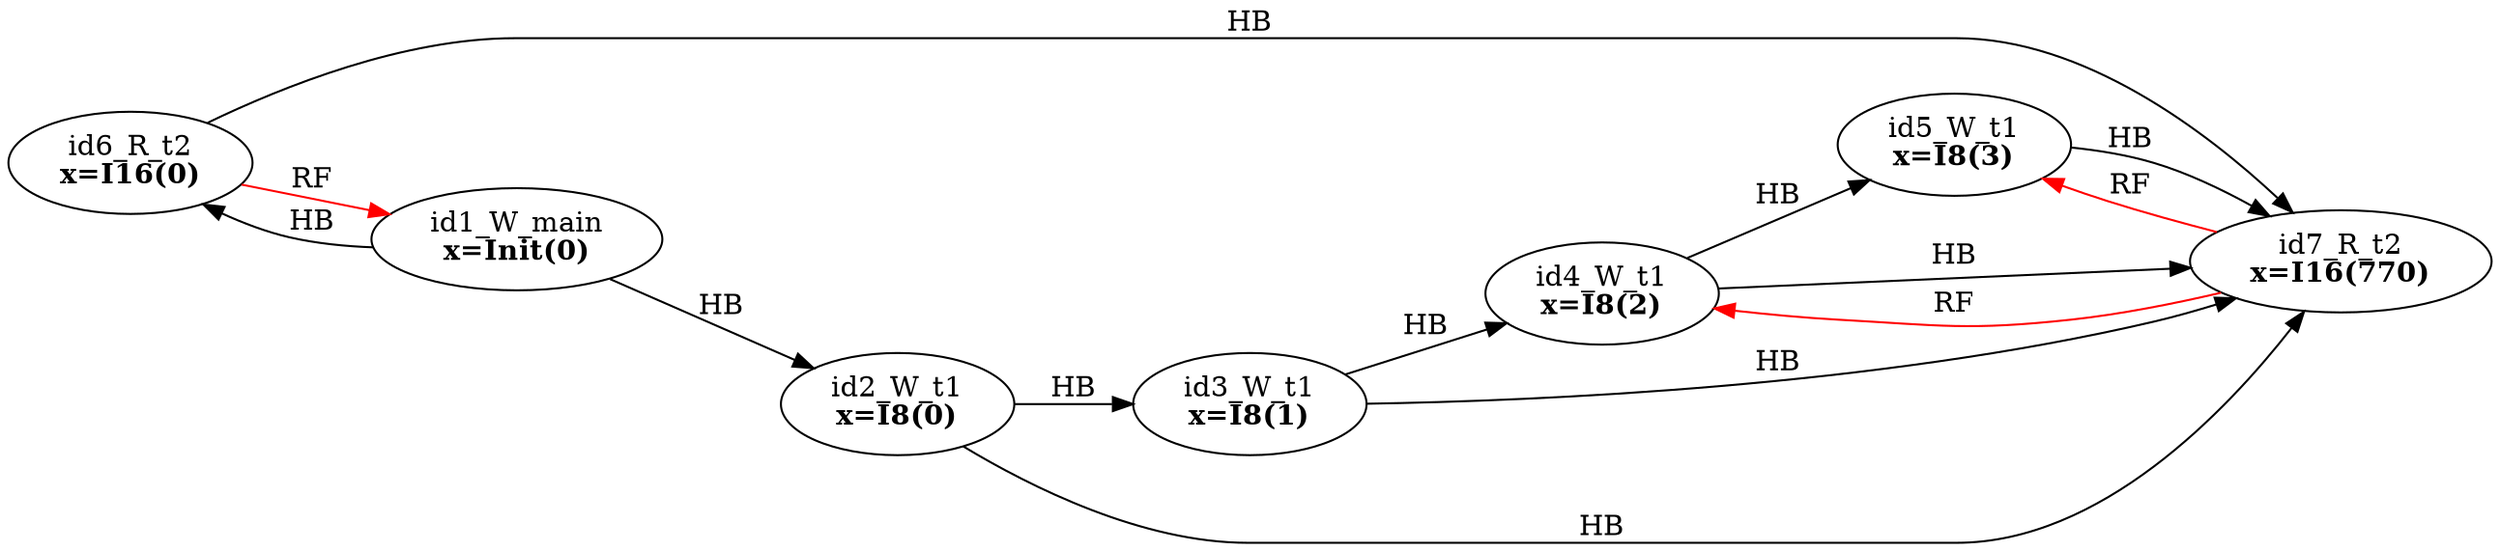 digraph memory_model {
rankdir=LR;
splines=true; esep=0.5;
id2_W_t1 -> id3_W_t1 [label = "HB", color="black"];
id3_W_t1 -> id4_W_t1 [label = "HB", color="black"];
id4_W_t1 -> id5_W_t1 [label = "HB", color="black"];
id6_R_t2 -> id7_R_t2 [label = "HB", color="black"];
id1_W_main -> id2_W_t1 [label = "HB", color="black"];
id1_W_main -> id6_R_t2 [label = "HB", color="black"];
id2_W_t1 -> id7_R_t2 [label = "HB", color="black"];
id3_W_t1 -> id7_R_t2 [label = "HB", color="black"];
id4_W_t1 -> id7_R_t2 [label = "HB", color="black"];
id5_W_t1 -> id7_R_t2 [label = "HB", color="black"];
id6_R_t2 -> id1_W_main [label = "RF", color="red"];
id7_R_t2 -> id4_W_t1 [label = "RF", color="red"];
id7_R_t2 -> id5_W_t1 [label = "RF", color="red"];
id1_W_main [label=<id1_W_main<br/><B>x=Init(0)</B>>, pos="2.5,8!"]
id2_W_t1 [label=<id2_W_t1<br/><B>x=I8(0)</B>>, pos="0,6!"]
id3_W_t1 [label=<id3_W_t1<br/><B>x=I8(1)</B>>, pos="0,4!"]
id4_W_t1 [label=<id4_W_t1<br/><B>x=I8(2)</B>>, pos="0,2!"]
id5_W_t1 [label=<id5_W_t1<br/><B>x=I8(3)</B>>, pos="0,0!"]
id6_R_t2 [label=<id6_R_t2<br/><B>x=I16(0)</B>>, pos="5,6!"]
id7_R_t2 [label=<id7_R_t2<br/><B>x=I16(770)</B>>, pos="5,4!"]
}